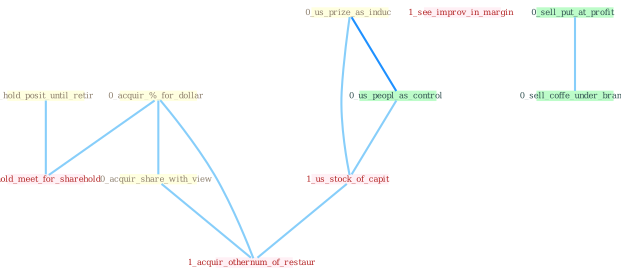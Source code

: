 Graph G{ 
    node
    [shape=polygon,style=filled,width=.5,height=.06,color="#BDFCC9",fixedsize=true,fontsize=4,
    fontcolor="#2f4f4f"];
    {node
    [color="#ffffe0", fontcolor="#8b7d6b"] "0_hold_posit_until_retir " "0_us_prize_as_induc " "0_acquir_%_for_dollar " "0_acquir_share_with_view "}
{node [color="#fff0f5", fontcolor="#b22222"] "1_us_stock_of_capit " "1_see_improv_in_margin " "1_hold_meet_for_sharehold " "1_acquir_othernum_of_restaur "}
edge [color="#B0E2FF"];

	"0_hold_posit_until_retir " -- "1_hold_meet_for_sharehold " [w="1", color="#87cefa" ];
	"0_us_prize_as_induc " -- "0_us_peopl_as_control " [w="2", color="#1e90ff" , len=0.8];
	"0_us_prize_as_induc " -- "1_us_stock_of_capit " [w="1", color="#87cefa" ];
	"0_acquir_%_for_dollar " -- "0_acquir_share_with_view " [w="1", color="#87cefa" ];
	"0_acquir_%_for_dollar " -- "1_hold_meet_for_sharehold " [w="1", color="#87cefa" ];
	"0_acquir_%_for_dollar " -- "1_acquir_othernum_of_restaur " [w="1", color="#87cefa" ];
	"0_acquir_share_with_view " -- "1_acquir_othernum_of_restaur " [w="1", color="#87cefa" ];
	"0_us_peopl_as_control " -- "1_us_stock_of_capit " [w="1", color="#87cefa" ];
	"0_sell_put_at_profit " -- "0_sell_coffe_under_brand " [w="1", color="#87cefa" ];
	"1_us_stock_of_capit " -- "1_acquir_othernum_of_restaur " [w="1", color="#87cefa" ];
}